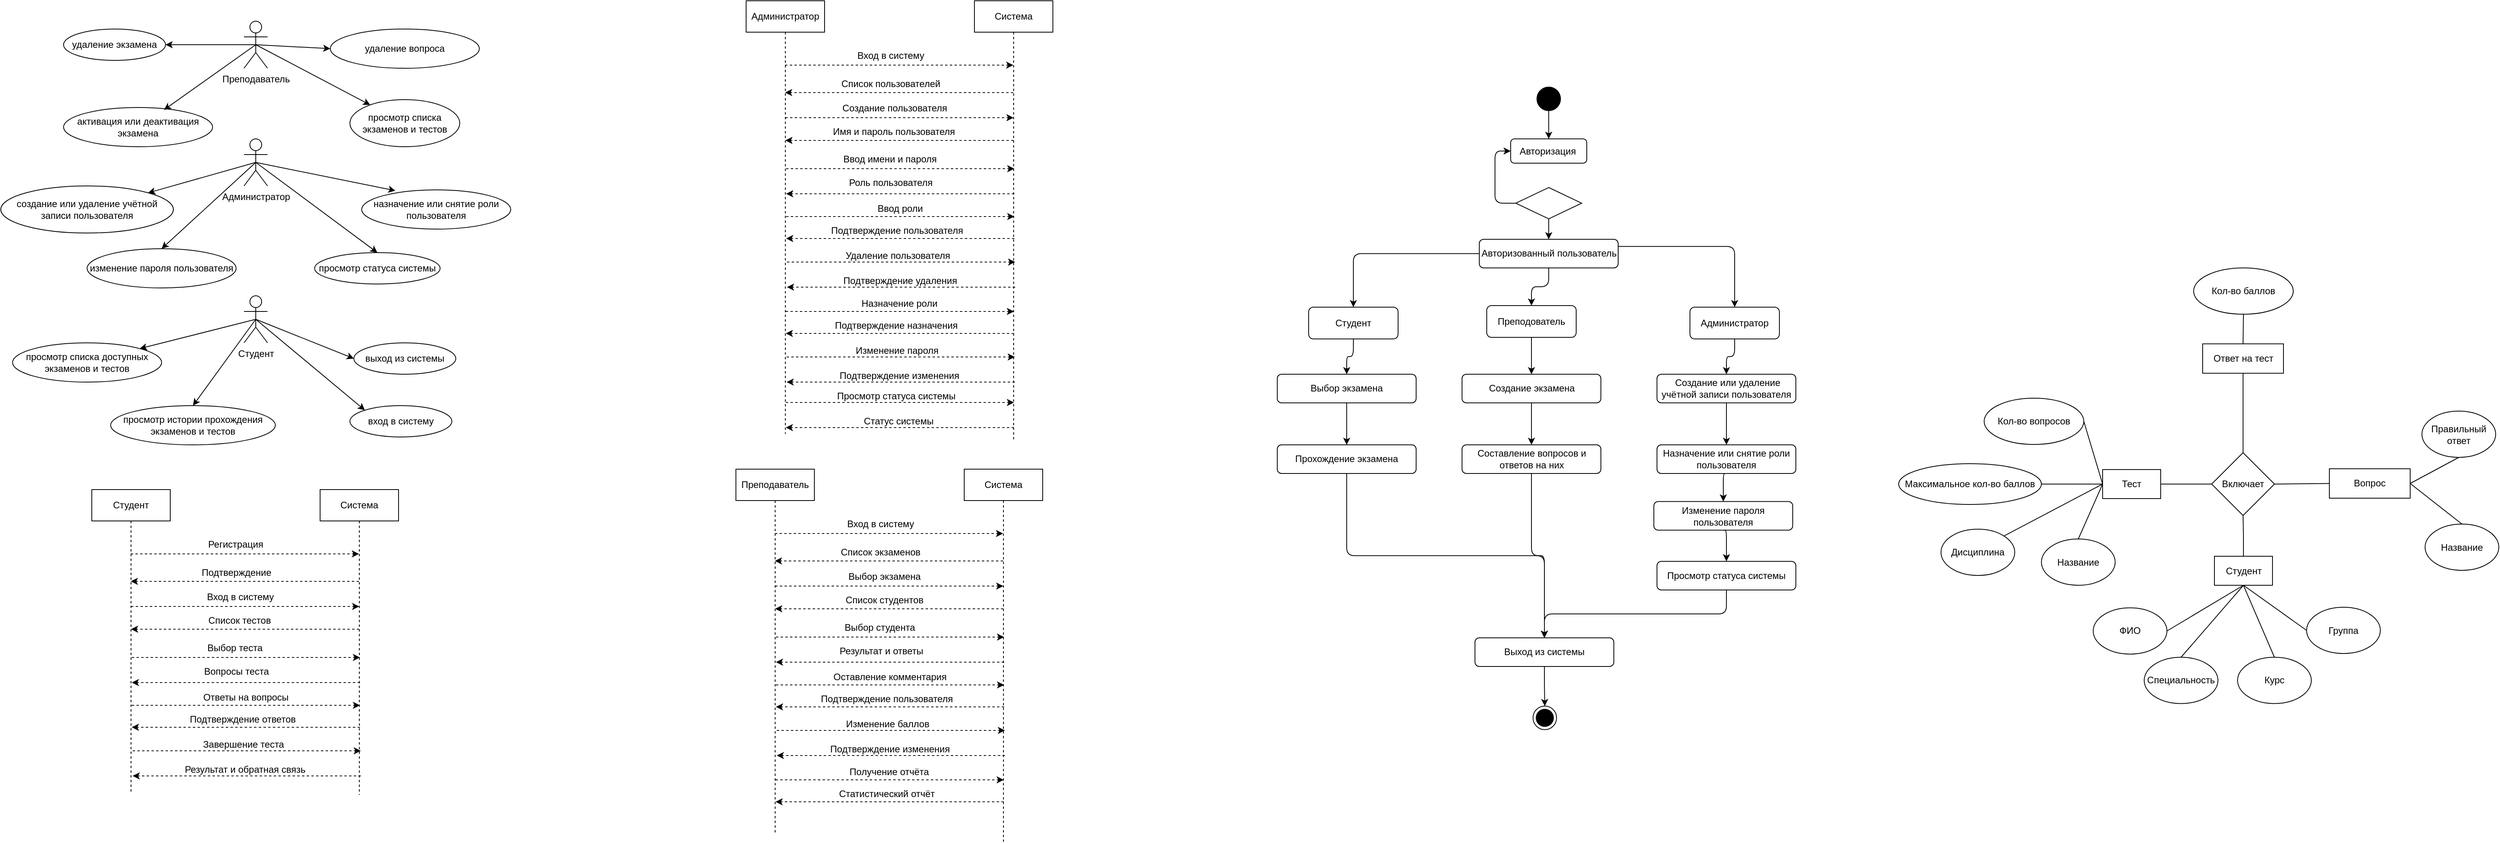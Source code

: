 <mxfile version="20.8.10" type="device"><diagram name="Страница 1" id="cn3Xc9fxiTFVitPF5vRx"><mxGraphModel dx="1366" dy="842" grid="0" gridSize="10" guides="1" tooltips="1" connect="1" arrows="1" fold="1" page="1" pageScale="1" pageWidth="827" pageHeight="1169" math="0" shadow="0"><root><mxCell id="0"/><mxCell id="1" parent="0"/><mxCell id="aMm7yntLEOg07HQMK6vp-1" value="Преподаватель" style="shape=umlActor;verticalLabelPosition=bottom;verticalAlign=top;html=1;outlineConnect=0;" vertex="1" parent="1"><mxGeometry x="390" y="60" width="30" height="60" as="geometry"/></mxCell><mxCell id="aMm7yntLEOg07HQMK6vp-2" value="Студент" style="shape=umlActor;verticalLabelPosition=bottom;verticalAlign=top;html=1;outlineConnect=0;" vertex="1" parent="1"><mxGeometry x="390" y="410" width="30" height="60" as="geometry"/></mxCell><mxCell id="aMm7yntLEOg07HQMK6vp-3" value="Администратор" style="shape=umlActor;verticalLabelPosition=bottom;verticalAlign=top;html=1;outlineConnect=0;" vertex="1" parent="1"><mxGeometry x="390" y="210" width="30" height="60" as="geometry"/></mxCell><mxCell id="aMm7yntLEOg07HQMK6vp-5" value="удаление экзамена" style="ellipse;whiteSpace=wrap;html=1;" vertex="1" parent="1"><mxGeometry x="160" y="70" width="130" height="40" as="geometry"/></mxCell><mxCell id="aMm7yntLEOg07HQMK6vp-6" value="активация или деактивация экзамена" style="ellipse;whiteSpace=wrap;html=1;" vertex="1" parent="1"><mxGeometry x="160" y="170" width="190" height="50" as="geometry"/></mxCell><mxCell id="aMm7yntLEOg07HQMK6vp-7" value="удаление вопроса" style="ellipse;whiteSpace=wrap;html=1;" vertex="1" parent="1"><mxGeometry x="500" y="70" width="190" height="50" as="geometry"/></mxCell><mxCell id="aMm7yntLEOg07HQMK6vp-8" value="просмотр списка экзаменов и тестов" style="ellipse;whiteSpace=wrap;html=1;" vertex="1" parent="1"><mxGeometry x="525" y="160" width="140" height="60" as="geometry"/></mxCell><mxCell id="aMm7yntLEOg07HQMK6vp-9" value="просмотр списка доступных экзаменов и тестов" style="ellipse;whiteSpace=wrap;html=1;" vertex="1" parent="1"><mxGeometry x="95" y="470" width="190" height="50" as="geometry"/></mxCell><mxCell id="aMm7yntLEOg07HQMK6vp-10" value="просмотр истории прохождения экзаменов и тестов" style="ellipse;whiteSpace=wrap;html=1;" vertex="1" parent="1"><mxGeometry x="220" y="550" width="210" height="50" as="geometry"/></mxCell><mxCell id="aMm7yntLEOg07HQMK6vp-11" value="выход из системы" style="ellipse;whiteSpace=wrap;html=1;" vertex="1" parent="1"><mxGeometry x="530" y="470" width="130" height="40" as="geometry"/></mxCell><mxCell id="aMm7yntLEOg07HQMK6vp-12" value="вход в систему" style="ellipse;whiteSpace=wrap;html=1;" vertex="1" parent="1"><mxGeometry x="525" y="550" width="130" height="40" as="geometry"/></mxCell><mxCell id="aMm7yntLEOg07HQMK6vp-14" value="изменение пароля пользователя" style="ellipse;whiteSpace=wrap;html=1;" vertex="1" parent="1"><mxGeometry x="190" y="350" width="190" height="50" as="geometry"/></mxCell><mxCell id="aMm7yntLEOg07HQMK6vp-15" value="назначение или снятие роли пользователя" style="ellipse;whiteSpace=wrap;html=1;" vertex="1" parent="1"><mxGeometry x="540" y="275" width="190" height="50" as="geometry"/></mxCell><mxCell id="aMm7yntLEOg07HQMK6vp-16" value="создание или удаление учётной записи пользователя" style="ellipse;whiteSpace=wrap;html=1;" vertex="1" parent="1"><mxGeometry x="80" y="270" width="220" height="60" as="geometry"/></mxCell><mxCell id="aMm7yntLEOg07HQMK6vp-17" value="просмотр статуса системы" style="ellipse;whiteSpace=wrap;html=1;" vertex="1" parent="1"><mxGeometry x="480" y="355" width="160" height="40" as="geometry"/></mxCell><mxCell id="aMm7yntLEOg07HQMK6vp-19" value="" style="endArrow=classic;html=1;rounded=0;entryX=0;entryY=0;entryDx=0;entryDy=0;exitX=0.5;exitY=0.5;exitDx=0;exitDy=0;exitPerimeter=0;" edge="1" parent="1" source="aMm7yntLEOg07HQMK6vp-2" target="aMm7yntLEOg07HQMK6vp-12"><mxGeometry width="50" height="50" relative="1" as="geometry"><mxPoint x="160" y="540" as="sourcePoint"/><mxPoint x="210" y="490" as="targetPoint"/></mxGeometry></mxCell><mxCell id="aMm7yntLEOg07HQMK6vp-20" value="" style="endArrow=classic;html=1;rounded=0;entryX=0;entryY=0.5;entryDx=0;entryDy=0;exitX=0.5;exitY=0.5;exitDx=0;exitDy=0;exitPerimeter=0;" edge="1" parent="1" source="aMm7yntLEOg07HQMK6vp-2" target="aMm7yntLEOg07HQMK6vp-11"><mxGeometry width="50" height="50" relative="1" as="geometry"><mxPoint x="170" y="550" as="sourcePoint"/><mxPoint x="240" y="530" as="targetPoint"/></mxGeometry></mxCell><mxCell id="aMm7yntLEOg07HQMK6vp-21" value="" style="endArrow=classic;html=1;rounded=0;entryX=1;entryY=0;entryDx=0;entryDy=0;exitX=0.5;exitY=0.5;exitDx=0;exitDy=0;exitPerimeter=0;" edge="1" parent="1" source="aMm7yntLEOg07HQMK6vp-2" target="aMm7yntLEOg07HQMK6vp-9"><mxGeometry width="50" height="50" relative="1" as="geometry"><mxPoint x="180" y="560" as="sourcePoint"/><mxPoint x="250" y="540" as="targetPoint"/></mxGeometry></mxCell><mxCell id="aMm7yntLEOg07HQMK6vp-22" value="" style="endArrow=classic;html=1;rounded=0;entryX=0.5;entryY=0;entryDx=0;entryDy=0;exitX=0.5;exitY=0.5;exitDx=0;exitDy=0;exitPerimeter=0;" edge="1" parent="1" source="aMm7yntLEOg07HQMK6vp-2" target="aMm7yntLEOg07HQMK6vp-10"><mxGeometry width="50" height="50" relative="1" as="geometry"><mxPoint x="190" y="570" as="sourcePoint"/><mxPoint x="260" y="550" as="targetPoint"/></mxGeometry></mxCell><mxCell id="aMm7yntLEOg07HQMK6vp-23" value="" style="endArrow=classic;html=1;rounded=0;entryX=0;entryY=0.5;entryDx=0;entryDy=0;exitX=0.5;exitY=0.5;exitDx=0;exitDy=0;exitPerimeter=0;" edge="1" parent="1" source="aMm7yntLEOg07HQMK6vp-1" target="aMm7yntLEOg07HQMK6vp-7"><mxGeometry width="50" height="50" relative="1" as="geometry"><mxPoint x="420" y="180" as="sourcePoint"/><mxPoint x="490" y="160" as="targetPoint"/></mxGeometry></mxCell><mxCell id="aMm7yntLEOg07HQMK6vp-24" value="" style="endArrow=classic;html=1;rounded=0;exitX=0.5;exitY=0.5;exitDx=0;exitDy=0;exitPerimeter=0;" edge="1" parent="1" source="aMm7yntLEOg07HQMK6vp-1" target="aMm7yntLEOg07HQMK6vp-8"><mxGeometry width="50" height="50" relative="1" as="geometry"><mxPoint x="415" y="100" as="sourcePoint"/><mxPoint x="510" y="125" as="targetPoint"/></mxGeometry></mxCell><mxCell id="aMm7yntLEOg07HQMK6vp-25" value="" style="endArrow=classic;html=1;rounded=0;entryX=0.674;entryY=0.06;entryDx=0;entryDy=0;exitX=0.5;exitY=0.5;exitDx=0;exitDy=0;exitPerimeter=0;entryPerimeter=0;" edge="1" parent="1" source="aMm7yntLEOg07HQMK6vp-1" target="aMm7yntLEOg07HQMK6vp-6"><mxGeometry width="50" height="50" relative="1" as="geometry"><mxPoint x="425" y="110" as="sourcePoint"/><mxPoint x="520" y="135" as="targetPoint"/></mxGeometry></mxCell><mxCell id="aMm7yntLEOg07HQMK6vp-26" value="" style="endArrow=classic;html=1;rounded=0;entryX=1;entryY=0.5;entryDx=0;entryDy=0;exitX=0.5;exitY=0.5;exitDx=0;exitDy=0;exitPerimeter=0;" edge="1" parent="1" source="aMm7yntLEOg07HQMK6vp-1" target="aMm7yntLEOg07HQMK6vp-5"><mxGeometry width="50" height="50" relative="1" as="geometry"><mxPoint x="435" y="120" as="sourcePoint"/><mxPoint x="530" y="145" as="targetPoint"/></mxGeometry></mxCell><mxCell id="aMm7yntLEOg07HQMK6vp-27" value="" style="endArrow=classic;html=1;rounded=0;entryX=0.226;entryY=0.02;entryDx=0;entryDy=0;exitX=0.5;exitY=0.5;exitDx=0;exitDy=0;exitPerimeter=0;entryPerimeter=0;" edge="1" parent="1" source="aMm7yntLEOg07HQMK6vp-3" target="aMm7yntLEOg07HQMK6vp-15"><mxGeometry width="50" height="50" relative="1" as="geometry"><mxPoint x="450" y="245" as="sourcePoint"/><mxPoint x="545" y="270" as="targetPoint"/></mxGeometry></mxCell><mxCell id="aMm7yntLEOg07HQMK6vp-28" value="" style="endArrow=classic;html=1;rounded=0;entryX=0.5;entryY=0;entryDx=0;entryDy=0;exitX=0.5;exitY=0.5;exitDx=0;exitDy=0;exitPerimeter=0;" edge="1" parent="1" source="aMm7yntLEOg07HQMK6vp-3" target="aMm7yntLEOg07HQMK6vp-17"><mxGeometry width="50" height="50" relative="1" as="geometry"><mxPoint x="460" y="255" as="sourcePoint"/><mxPoint x="555" y="280" as="targetPoint"/></mxGeometry></mxCell><mxCell id="aMm7yntLEOg07HQMK6vp-29" value="" style="endArrow=classic;html=1;rounded=0;entryX=0.5;entryY=0;entryDx=0;entryDy=0;exitX=0.5;exitY=0.5;exitDx=0;exitDy=0;exitPerimeter=0;" edge="1" parent="1" source="aMm7yntLEOg07HQMK6vp-3" target="aMm7yntLEOg07HQMK6vp-14"><mxGeometry width="50" height="50" relative="1" as="geometry"><mxPoint x="470" y="265" as="sourcePoint"/><mxPoint x="565" y="290" as="targetPoint"/></mxGeometry></mxCell><mxCell id="aMm7yntLEOg07HQMK6vp-30" value="" style="endArrow=classic;html=1;rounded=0;entryX=1;entryY=0;entryDx=0;entryDy=0;exitX=0.5;exitY=0.5;exitDx=0;exitDy=0;exitPerimeter=0;" edge="1" parent="1" source="aMm7yntLEOg07HQMK6vp-3" target="aMm7yntLEOg07HQMK6vp-16"><mxGeometry width="50" height="50" relative="1" as="geometry"><mxPoint x="230" y="260" as="sourcePoint"/><mxPoint x="325" y="285" as="targetPoint"/></mxGeometry></mxCell><mxCell id="aMm7yntLEOg07HQMK6vp-31" value="Студент" style="shape=umlLifeline;perimeter=lifelinePerimeter;whiteSpace=wrap;html=1;container=1;collapsible=0;recursiveResize=0;outlineConnect=0;" vertex="1" parent="1"><mxGeometry x="196" y="657" width="100" height="386" as="geometry"/></mxCell><mxCell id="aMm7yntLEOg07HQMK6vp-32" value="Система" style="shape=umlLifeline;perimeter=lifelinePerimeter;whiteSpace=wrap;html=1;container=1;collapsible=0;recursiveResize=0;outlineConnect=0;" vertex="1" parent="1"><mxGeometry x="487" y="657" width="100" height="389" as="geometry"/></mxCell><mxCell id="aMm7yntLEOg07HQMK6vp-33" value="" style="endArrow=classic;html=1;rounded=0;dashed=1;" edge="1" parent="1"><mxGeometry width="50" height="50" relative="1" as="geometry"><mxPoint x="245.667" y="739" as="sourcePoint"/><mxPoint x="536.5" y="739" as="targetPoint"/></mxGeometry></mxCell><mxCell id="aMm7yntLEOg07HQMK6vp-34" value="" style="endArrow=classic;html=1;rounded=0;dashed=1;" edge="1" parent="1"><mxGeometry width="50" height="50" relative="1" as="geometry"><mxPoint x="536.5" y="774" as="sourcePoint"/><mxPoint x="245.667" y="774" as="targetPoint"/></mxGeometry></mxCell><mxCell id="aMm7yntLEOg07HQMK6vp-35" value="" style="endArrow=classic;html=1;rounded=0;dashed=1;" edge="1" parent="1"><mxGeometry width="50" height="50" relative="1" as="geometry"><mxPoint x="245.997" y="806.0" as="sourcePoint"/><mxPoint x="536.83" y="806.0" as="targetPoint"/></mxGeometry></mxCell><mxCell id="aMm7yntLEOg07HQMK6vp-36" value="" style="endArrow=classic;html=1;rounded=0;dashed=1;" edge="1" parent="1"><mxGeometry width="50" height="50" relative="1" as="geometry"><mxPoint x="536.83" y="835" as="sourcePoint"/><mxPoint x="245.997" y="835" as="targetPoint"/></mxGeometry></mxCell><mxCell id="aMm7yntLEOg07HQMK6vp-37" value="" style="endArrow=classic;html=1;rounded=0;dashed=1;" edge="1" parent="1"><mxGeometry width="50" height="50" relative="1" as="geometry"><mxPoint x="246.997" y="871.0" as="sourcePoint"/><mxPoint x="537.83" y="871.0" as="targetPoint"/></mxGeometry></mxCell><mxCell id="aMm7yntLEOg07HQMK6vp-38" value="" style="endArrow=classic;html=1;rounded=0;dashed=1;" edge="1" parent="1"><mxGeometry width="50" height="50" relative="1" as="geometry"><mxPoint x="537.83" y="903" as="sourcePoint"/><mxPoint x="246.997" y="903" as="targetPoint"/></mxGeometry></mxCell><mxCell id="aMm7yntLEOg07HQMK6vp-39" value="" style="endArrow=classic;html=1;rounded=0;dashed=1;" edge="1" parent="1"><mxGeometry width="50" height="50" relative="1" as="geometry"><mxPoint x="246.997" y="932.0" as="sourcePoint"/><mxPoint x="537.83" y="932.0" as="targetPoint"/></mxGeometry></mxCell><mxCell id="aMm7yntLEOg07HQMK6vp-40" value="" style="endArrow=classic;html=1;rounded=0;dashed=1;" edge="1" parent="1"><mxGeometry width="50" height="50" relative="1" as="geometry"><mxPoint x="537.83" y="960" as="sourcePoint"/><mxPoint x="246.997" y="960" as="targetPoint"/></mxGeometry></mxCell><mxCell id="aMm7yntLEOg07HQMK6vp-41" value="Регистрация" style="text;html=1;align=center;verticalAlign=middle;resizable=0;points=[];autosize=1;strokeColor=none;fillColor=none;" vertex="1" parent="1"><mxGeometry x="335" y="714" width="88" height="26" as="geometry"/></mxCell><mxCell id="aMm7yntLEOg07HQMK6vp-42" value="Подтверждение" style="text;html=1;align=center;verticalAlign=middle;resizable=0;points=[];autosize=1;strokeColor=none;fillColor=none;" vertex="1" parent="1"><mxGeometry x="326" y="750" width="107" height="26" as="geometry"/></mxCell><mxCell id="aMm7yntLEOg07HQMK6vp-43" value="Вход в систему" style="text;html=1;align=center;verticalAlign=middle;resizable=0;points=[];autosize=1;strokeColor=none;fillColor=none;" vertex="1" parent="1"><mxGeometry x="333" y="781" width="103" height="26" as="geometry"/></mxCell><mxCell id="aMm7yntLEOg07HQMK6vp-44" value="Список тестов" style="text;html=1;align=center;verticalAlign=middle;resizable=0;points=[];autosize=1;strokeColor=none;fillColor=none;" vertex="1" parent="1"><mxGeometry x="335" y="811" width="98" height="26" as="geometry"/></mxCell><mxCell id="aMm7yntLEOg07HQMK6vp-45" value="Выбор теста" style="text;html=1;align=center;verticalAlign=middle;resizable=0;points=[];autosize=1;strokeColor=none;fillColor=none;" vertex="1" parent="1"><mxGeometry x="334" y="846" width="88" height="26" as="geometry"/></mxCell><mxCell id="aMm7yntLEOg07HQMK6vp-46" value="Вопросы теста" style="text;html=1;align=center;verticalAlign=middle;resizable=0;points=[];autosize=1;strokeColor=none;fillColor=none;" vertex="1" parent="1"><mxGeometry x="329" y="876" width="101" height="26" as="geometry"/></mxCell><mxCell id="aMm7yntLEOg07HQMK6vp-47" value="Ответы на вопросы" style="text;html=1;align=center;verticalAlign=middle;resizable=0;points=[];autosize=1;strokeColor=none;fillColor=none;" vertex="1" parent="1"><mxGeometry x="328" y="909" width="127" height="26" as="geometry"/></mxCell><mxCell id="aMm7yntLEOg07HQMK6vp-48" value="Подтверждение ответов" style="text;html=1;align=center;verticalAlign=middle;resizable=0;points=[];autosize=1;strokeColor=none;fillColor=none;" vertex="1" parent="1"><mxGeometry x="311" y="937" width="153" height="26" as="geometry"/></mxCell><mxCell id="aMm7yntLEOg07HQMK6vp-49" value="" style="endArrow=classic;html=1;rounded=0;dashed=1;" edge="1" parent="1"><mxGeometry width="50" height="50" relative="1" as="geometry"><mxPoint x="248.087" y="990" as="sourcePoint"/><mxPoint x="538.92" y="990" as="targetPoint"/></mxGeometry></mxCell><mxCell id="aMm7yntLEOg07HQMK6vp-50" value="" style="endArrow=classic;html=1;rounded=0;dashed=1;" edge="1" parent="1"><mxGeometry width="50" height="50" relative="1" as="geometry"><mxPoint x="538.92" y="1022" as="sourcePoint"/><mxPoint x="248.087" y="1022" as="targetPoint"/></mxGeometry></mxCell><mxCell id="aMm7yntLEOg07HQMK6vp-51" value="Завершение теста" style="text;html=1;align=center;verticalAlign=middle;resizable=0;points=[];autosize=1;strokeColor=none;fillColor=none;" vertex="1" parent="1"><mxGeometry x="328" y="969" width="121" height="26" as="geometry"/></mxCell><mxCell id="aMm7yntLEOg07HQMK6vp-52" value="Результат и обратная связь" style="text;html=1;align=center;verticalAlign=middle;resizable=0;points=[];autosize=1;strokeColor=none;fillColor=none;" vertex="1" parent="1"><mxGeometry x="305" y="1001" width="172" height="26" as="geometry"/></mxCell><mxCell id="aMm7yntLEOg07HQMK6vp-53" value="Администратор" style="shape=umlLifeline;perimeter=lifelinePerimeter;whiteSpace=wrap;html=1;container=1;collapsible=0;recursiveResize=0;outlineConnect=0;" vertex="1" parent="1"><mxGeometry x="1030" y="34" width="100" height="552" as="geometry"/></mxCell><mxCell id="aMm7yntLEOg07HQMK6vp-54" value="Система" style="shape=umlLifeline;perimeter=lifelinePerimeter;whiteSpace=wrap;html=1;container=1;collapsible=0;recursiveResize=0;outlineConnect=0;" vertex="1" parent="1"><mxGeometry x="1321" y="34" width="100" height="561" as="geometry"/></mxCell><mxCell id="aMm7yntLEOg07HQMK6vp-55" value="" style="endArrow=classic;html=1;rounded=0;dashed=1;" edge="1" parent="1"><mxGeometry width="50" height="50" relative="1" as="geometry"><mxPoint x="1079.667" y="116" as="sourcePoint"/><mxPoint x="1370.5" y="116" as="targetPoint"/></mxGeometry></mxCell><mxCell id="aMm7yntLEOg07HQMK6vp-56" value="" style="endArrow=classic;html=1;rounded=0;dashed=1;" edge="1" parent="1"><mxGeometry width="50" height="50" relative="1" as="geometry"><mxPoint x="1370.5" y="151" as="sourcePoint"/><mxPoint x="1079.667" y="151" as="targetPoint"/></mxGeometry></mxCell><mxCell id="aMm7yntLEOg07HQMK6vp-57" value="" style="endArrow=classic;html=1;rounded=0;dashed=1;" edge="1" parent="1"><mxGeometry width="50" height="50" relative="1" as="geometry"><mxPoint x="1079.997" y="183.0" as="sourcePoint"/><mxPoint x="1370.83" y="183.0" as="targetPoint"/></mxGeometry></mxCell><mxCell id="aMm7yntLEOg07HQMK6vp-58" value="" style="endArrow=classic;html=1;rounded=0;dashed=1;" edge="1" parent="1"><mxGeometry width="50" height="50" relative="1" as="geometry"><mxPoint x="1370.83" y="212.0" as="sourcePoint"/><mxPoint x="1079.997" y="212.0" as="targetPoint"/></mxGeometry></mxCell><mxCell id="aMm7yntLEOg07HQMK6vp-59" value="" style="endArrow=classic;html=1;rounded=0;dashed=1;" edge="1" parent="1"><mxGeometry width="50" height="50" relative="1" as="geometry"><mxPoint x="1080.997" y="248.0" as="sourcePoint"/><mxPoint x="1371.83" y="248.0" as="targetPoint"/></mxGeometry></mxCell><mxCell id="aMm7yntLEOg07HQMK6vp-60" value="" style="endArrow=classic;html=1;rounded=0;dashed=1;" edge="1" parent="1"><mxGeometry width="50" height="50" relative="1" as="geometry"><mxPoint x="1371.83" y="280" as="sourcePoint"/><mxPoint x="1080.997" y="280" as="targetPoint"/></mxGeometry></mxCell><mxCell id="aMm7yntLEOg07HQMK6vp-61" value="" style="endArrow=classic;html=1;rounded=0;dashed=1;" edge="1" parent="1"><mxGeometry width="50" height="50" relative="1" as="geometry"><mxPoint x="1080.997" y="309.0" as="sourcePoint"/><mxPoint x="1371.83" y="309.0" as="targetPoint"/></mxGeometry></mxCell><mxCell id="aMm7yntLEOg07HQMK6vp-62" value="" style="endArrow=classic;html=1;rounded=0;dashed=1;" edge="1" parent="1"><mxGeometry width="50" height="50" relative="1" as="geometry"><mxPoint x="1371.83" y="337" as="sourcePoint"/><mxPoint x="1080.997" y="337" as="targetPoint"/></mxGeometry></mxCell><mxCell id="aMm7yntLEOg07HQMK6vp-63" value="Вход в систему" style="text;html=1;align=center;verticalAlign=middle;resizable=0;points=[];autosize=1;strokeColor=none;fillColor=none;" vertex="1" parent="1"><mxGeometry x="1162" y="91" width="103" height="26" as="geometry"/></mxCell><mxCell id="aMm7yntLEOg07HQMK6vp-64" value="Список пользователей" style="text;html=1;align=center;verticalAlign=middle;resizable=0;points=[];autosize=1;strokeColor=none;fillColor=none;" vertex="1" parent="1"><mxGeometry x="1142" y="127" width="144" height="26" as="geometry"/></mxCell><mxCell id="aMm7yntLEOg07HQMK6vp-65" value="Создание пользователя" style="text;html=1;align=center;verticalAlign=middle;resizable=0;points=[];autosize=1;strokeColor=none;fillColor=none;" vertex="1" parent="1"><mxGeometry x="1143" y="158" width="151" height="26" as="geometry"/></mxCell><mxCell id="aMm7yntLEOg07HQMK6vp-66" value="Имя и пароль пользователя" style="text;html=1;align=center;verticalAlign=middle;resizable=0;points=[];autosize=1;strokeColor=none;fillColor=none;" vertex="1" parent="1"><mxGeometry x="1131" y="188" width="174" height="26" as="geometry"/></mxCell><mxCell id="aMm7yntLEOg07HQMK6vp-67" value="Ввод имени и пароля" style="text;html=1;align=center;verticalAlign=middle;resizable=0;points=[];autosize=1;strokeColor=none;fillColor=none;" vertex="1" parent="1"><mxGeometry x="1144" y="223" width="137" height="26" as="geometry"/></mxCell><mxCell id="aMm7yntLEOg07HQMK6vp-68" value="Роль пользователя" style="text;html=1;align=center;verticalAlign=middle;resizable=0;points=[];autosize=1;strokeColor=none;fillColor=none;" vertex="1" parent="1"><mxGeometry x="1152" y="253" width="124" height="26" as="geometry"/></mxCell><mxCell id="aMm7yntLEOg07HQMK6vp-69" value="Ввод роли" style="text;html=1;align=center;verticalAlign=middle;resizable=0;points=[];autosize=1;strokeColor=none;fillColor=none;" vertex="1" parent="1"><mxGeometry x="1188" y="286" width="76" height="26" as="geometry"/></mxCell><mxCell id="aMm7yntLEOg07HQMK6vp-70" value="Подтверждение пользователя" style="text;html=1;align=center;verticalAlign=middle;resizable=0;points=[];autosize=1;strokeColor=none;fillColor=none;" vertex="1" parent="1"><mxGeometry x="1129" y="314" width="186" height="26" as="geometry"/></mxCell><mxCell id="aMm7yntLEOg07HQMK6vp-71" value="" style="endArrow=classic;html=1;rounded=0;dashed=1;" edge="1" parent="1"><mxGeometry width="50" height="50" relative="1" as="geometry"><mxPoint x="1082.087" y="367" as="sourcePoint"/><mxPoint x="1372.92" y="367" as="targetPoint"/></mxGeometry></mxCell><mxCell id="aMm7yntLEOg07HQMK6vp-72" value="" style="endArrow=classic;html=1;rounded=0;dashed=1;" edge="1" parent="1"><mxGeometry width="50" height="50" relative="1" as="geometry"><mxPoint x="1372.92" y="399" as="sourcePoint"/><mxPoint x="1082.087" y="399" as="targetPoint"/></mxGeometry></mxCell><mxCell id="aMm7yntLEOg07HQMK6vp-73" value="Удаление пользователя" style="text;html=1;align=center;verticalAlign=middle;resizable=0;points=[];autosize=1;strokeColor=none;fillColor=none;" vertex="1" parent="1"><mxGeometry x="1147" y="346" width="151" height="26" as="geometry"/></mxCell><mxCell id="aMm7yntLEOg07HQMK6vp-74" value="Подтверждение удаления" style="text;html=1;align=center;verticalAlign=middle;resizable=0;points=[];autosize=1;strokeColor=none;fillColor=none;" vertex="1" parent="1"><mxGeometry x="1144" y="378" width="163" height="26" as="geometry"/></mxCell><mxCell id="aMm7yntLEOg07HQMK6vp-75" value="" style="endArrow=classic;html=1;rounded=0;dashed=1;" edge="1" parent="1"><mxGeometry width="50" height="50" relative="1" as="geometry"><mxPoint x="1080.537" y="430.0" as="sourcePoint"/><mxPoint x="1371.37" y="430.0" as="targetPoint"/></mxGeometry></mxCell><mxCell id="aMm7yntLEOg07HQMK6vp-76" value="" style="endArrow=classic;html=1;rounded=0;dashed=1;" edge="1" parent="1"><mxGeometry width="50" height="50" relative="1" as="geometry"><mxPoint x="1371.37" y="458" as="sourcePoint"/><mxPoint x="1080.537" y="458" as="targetPoint"/></mxGeometry></mxCell><mxCell id="aMm7yntLEOg07HQMK6vp-77" value="Назначение роли" style="text;html=1;align=center;verticalAlign=middle;resizable=0;points=[];autosize=1;strokeColor=none;fillColor=none;" vertex="1" parent="1"><mxGeometry x="1167.54" y="407" width="115" height="26" as="geometry"/></mxCell><mxCell id="aMm7yntLEOg07HQMK6vp-78" value="Подтверждение назначения" style="text;html=1;align=center;verticalAlign=middle;resizable=0;points=[];autosize=1;strokeColor=none;fillColor=none;" vertex="1" parent="1"><mxGeometry x="1133.54" y="435" width="175" height="26" as="geometry"/></mxCell><mxCell id="aMm7yntLEOg07HQMK6vp-79" value="" style="endArrow=classic;html=1;rounded=0;dashed=1;" edge="1" parent="1"><mxGeometry width="50" height="50" relative="1" as="geometry"><mxPoint x="1081.627" y="488" as="sourcePoint"/><mxPoint x="1372.46" y="488" as="targetPoint"/></mxGeometry></mxCell><mxCell id="aMm7yntLEOg07HQMK6vp-80" value="" style="endArrow=classic;html=1;rounded=0;dashed=1;" edge="1" parent="1"><mxGeometry width="50" height="50" relative="1" as="geometry"><mxPoint x="1372.46" y="520" as="sourcePoint"/><mxPoint x="1081.627" y="520" as="targetPoint"/></mxGeometry></mxCell><mxCell id="aMm7yntLEOg07HQMK6vp-81" value="Изменение пароля" style="text;html=1;align=center;verticalAlign=middle;resizable=0;points=[];autosize=1;strokeColor=none;fillColor=none;" vertex="1" parent="1"><mxGeometry x="1160.54" y="467" width="123" height="26" as="geometry"/></mxCell><mxCell id="aMm7yntLEOg07HQMK6vp-82" value="Подтверждение изменения" style="text;html=1;align=center;verticalAlign=middle;resizable=0;points=[];autosize=1;strokeColor=none;fillColor=none;" vertex="1" parent="1"><mxGeometry x="1139.54" y="499" width="170" height="26" as="geometry"/></mxCell><mxCell id="aMm7yntLEOg07HQMK6vp-83" value="" style="endArrow=classic;html=1;rounded=0;dashed=1;" edge="1" parent="1"><mxGeometry width="50" height="50" relative="1" as="geometry"><mxPoint x="1080.587" y="546" as="sourcePoint"/><mxPoint x="1371.42" y="546" as="targetPoint"/></mxGeometry></mxCell><mxCell id="aMm7yntLEOg07HQMK6vp-84" value="" style="endArrow=classic;html=1;rounded=0;dashed=1;" edge="1" parent="1"><mxGeometry width="50" height="50" relative="1" as="geometry"><mxPoint x="1371.42" y="578.0" as="sourcePoint"/><mxPoint x="1080.587" y="578.0" as="targetPoint"/></mxGeometry></mxCell><mxCell id="aMm7yntLEOg07HQMK6vp-85" value="Просмотр статуса системы" style="text;html=1;align=center;verticalAlign=middle;resizable=0;points=[];autosize=1;strokeColor=none;fillColor=none;" vertex="1" parent="1"><mxGeometry x="1136.5" y="525" width="169" height="26" as="geometry"/></mxCell><mxCell id="aMm7yntLEOg07HQMK6vp-86" value="Статус системы" style="text;html=1;align=center;verticalAlign=middle;resizable=0;points=[];autosize=1;strokeColor=none;fillColor=none;" vertex="1" parent="1"><mxGeometry x="1170.5" y="557" width="107" height="26" as="geometry"/></mxCell><mxCell id="aMm7yntLEOg07HQMK6vp-87" value="Преподаватель" style="shape=umlLifeline;perimeter=lifelinePerimeter;whiteSpace=wrap;html=1;container=1;collapsible=0;recursiveResize=0;outlineConnect=0;" vertex="1" parent="1"><mxGeometry x="1017" y="631" width="100" height="464" as="geometry"/></mxCell><mxCell id="aMm7yntLEOg07HQMK6vp-88" value="Система" style="shape=umlLifeline;perimeter=lifelinePerimeter;whiteSpace=wrap;html=1;container=1;collapsible=0;recursiveResize=0;outlineConnect=0;" vertex="1" parent="1"><mxGeometry x="1308" y="631" width="100" height="475" as="geometry"/></mxCell><mxCell id="aMm7yntLEOg07HQMK6vp-89" value="" style="endArrow=classic;html=1;rounded=0;dashed=1;" edge="1" parent="1"><mxGeometry width="50" height="50" relative="1" as="geometry"><mxPoint x="1066.667" y="713" as="sourcePoint"/><mxPoint x="1357.5" y="713" as="targetPoint"/></mxGeometry></mxCell><mxCell id="aMm7yntLEOg07HQMK6vp-90" value="" style="endArrow=classic;html=1;rounded=0;dashed=1;" edge="1" parent="1"><mxGeometry width="50" height="50" relative="1" as="geometry"><mxPoint x="1357.5" y="748" as="sourcePoint"/><mxPoint x="1066.667" y="748" as="targetPoint"/></mxGeometry></mxCell><mxCell id="aMm7yntLEOg07HQMK6vp-91" value="" style="endArrow=classic;html=1;rounded=0;dashed=1;" edge="1" parent="1"><mxGeometry width="50" height="50" relative="1" as="geometry"><mxPoint x="1066.997" y="780" as="sourcePoint"/><mxPoint x="1357.83" y="780" as="targetPoint"/></mxGeometry></mxCell><mxCell id="aMm7yntLEOg07HQMK6vp-92" value="" style="endArrow=classic;html=1;rounded=0;dashed=1;" edge="1" parent="1"><mxGeometry width="50" height="50" relative="1" as="geometry"><mxPoint x="1357.83" y="809" as="sourcePoint"/><mxPoint x="1066.997" y="809" as="targetPoint"/></mxGeometry></mxCell><mxCell id="aMm7yntLEOg07HQMK6vp-93" value="" style="endArrow=classic;html=1;rounded=0;dashed=1;" edge="1" parent="1"><mxGeometry width="50" height="50" relative="1" as="geometry"><mxPoint x="1067.997" y="845" as="sourcePoint"/><mxPoint x="1358.83" y="845" as="targetPoint"/></mxGeometry></mxCell><mxCell id="aMm7yntLEOg07HQMK6vp-94" value="" style="endArrow=classic;html=1;rounded=0;dashed=1;" edge="1" parent="1"><mxGeometry width="50" height="50" relative="1" as="geometry"><mxPoint x="1358.83" y="877" as="sourcePoint"/><mxPoint x="1067.997" y="877" as="targetPoint"/></mxGeometry></mxCell><mxCell id="aMm7yntLEOg07HQMK6vp-95" value="" style="endArrow=classic;html=1;rounded=0;dashed=1;" edge="1" parent="1"><mxGeometry width="50" height="50" relative="1" as="geometry"><mxPoint x="1067.997" y="906.0" as="sourcePoint"/><mxPoint x="1358.83" y="906.0" as="targetPoint"/></mxGeometry></mxCell><mxCell id="aMm7yntLEOg07HQMK6vp-96" value="" style="endArrow=classic;html=1;rounded=0;dashed=1;" edge="1" parent="1"><mxGeometry width="50" height="50" relative="1" as="geometry"><mxPoint x="1358.83" y="934" as="sourcePoint"/><mxPoint x="1067.997" y="934" as="targetPoint"/></mxGeometry></mxCell><mxCell id="aMm7yntLEOg07HQMK6vp-97" value="Вход в систему" style="text;html=1;align=center;verticalAlign=middle;resizable=0;points=[];autosize=1;strokeColor=none;fillColor=none;" vertex="1" parent="1"><mxGeometry x="1149" y="688" width="103" height="26" as="geometry"/></mxCell><mxCell id="aMm7yntLEOg07HQMK6vp-98" value="Список экзаменов" style="text;html=1;align=center;verticalAlign=middle;resizable=0;points=[];autosize=1;strokeColor=none;fillColor=none;" vertex="1" parent="1"><mxGeometry x="1141" y="724" width="120" height="26" as="geometry"/></mxCell><mxCell id="aMm7yntLEOg07HQMK6vp-99" value="Выбор экзамена" style="text;html=1;align=center;verticalAlign=middle;resizable=0;points=[];autosize=1;strokeColor=none;fillColor=none;" vertex="1" parent="1"><mxGeometry x="1151" y="755" width="110" height="26" as="geometry"/></mxCell><mxCell id="aMm7yntLEOg07HQMK6vp-100" value="Список студентов" style="text;html=1;align=center;verticalAlign=middle;resizable=0;points=[];autosize=1;strokeColor=none;fillColor=none;" vertex="1" parent="1"><mxGeometry x="1147" y="785" width="117" height="26" as="geometry"/></mxCell><mxCell id="aMm7yntLEOg07HQMK6vp-101" value="Выбор студента" style="text;html=1;align=center;verticalAlign=middle;resizable=0;points=[];autosize=1;strokeColor=none;fillColor=none;" vertex="1" parent="1"><mxGeometry x="1146" y="820" width="108" height="26" as="geometry"/></mxCell><mxCell id="aMm7yntLEOg07HQMK6vp-102" value="Результат и ответы" style="text;html=1;align=center;verticalAlign=middle;resizable=0;points=[];autosize=1;strokeColor=none;fillColor=none;" vertex="1" parent="1"><mxGeometry x="1139" y="850" width="125" height="26" as="geometry"/></mxCell><mxCell id="aMm7yntLEOg07HQMK6vp-103" value="Оставление комментария" style="text;html=1;align=center;verticalAlign=middle;resizable=0;points=[];autosize=1;strokeColor=none;fillColor=none;" vertex="1" parent="1"><mxGeometry x="1132" y="883" width="162" height="26" as="geometry"/></mxCell><mxCell id="aMm7yntLEOg07HQMK6vp-104" value="Подтверждение пользователя" style="text;html=1;align=center;verticalAlign=middle;resizable=0;points=[];autosize=1;strokeColor=none;fillColor=none;" vertex="1" parent="1"><mxGeometry x="1116" y="911" width="186" height="26" as="geometry"/></mxCell><mxCell id="aMm7yntLEOg07HQMK6vp-105" value="" style="endArrow=classic;html=1;rounded=0;dashed=1;" edge="1" parent="1"><mxGeometry width="50" height="50" relative="1" as="geometry"><mxPoint x="1069.087" y="964" as="sourcePoint"/><mxPoint x="1359.92" y="964" as="targetPoint"/></mxGeometry></mxCell><mxCell id="aMm7yntLEOg07HQMK6vp-106" value="" style="endArrow=classic;html=1;rounded=0;dashed=1;" edge="1" parent="1"><mxGeometry width="50" height="50" relative="1" as="geometry"><mxPoint x="1359.92" y="996" as="sourcePoint"/><mxPoint x="1069.087" y="996" as="targetPoint"/></mxGeometry></mxCell><mxCell id="aMm7yntLEOg07HQMK6vp-107" value="Изменение баллов" style="text;html=1;align=center;verticalAlign=middle;resizable=0;points=[];autosize=1;strokeColor=none;fillColor=none;" vertex="1" parent="1"><mxGeometry x="1148" y="943" width="124" height="26" as="geometry"/></mxCell><mxCell id="aMm7yntLEOg07HQMK6vp-108" value="Подтверждение изменения" style="text;html=1;align=center;verticalAlign=middle;resizable=0;points=[];autosize=1;strokeColor=none;fillColor=none;" vertex="1" parent="1"><mxGeometry x="1128" y="975" width="170" height="26" as="geometry"/></mxCell><mxCell id="aMm7yntLEOg07HQMK6vp-109" value="" style="endArrow=classic;html=1;rounded=0;dashed=1;" edge="1" parent="1"><mxGeometry width="50" height="50" relative="1" as="geometry"><mxPoint x="1067.537" y="1027.0" as="sourcePoint"/><mxPoint x="1358.37" y="1027.0" as="targetPoint"/></mxGeometry></mxCell><mxCell id="aMm7yntLEOg07HQMK6vp-110" value="" style="endArrow=classic;html=1;rounded=0;dashed=1;" edge="1" parent="1"><mxGeometry width="50" height="50" relative="1" as="geometry"><mxPoint x="1358.37" y="1055" as="sourcePoint"/><mxPoint x="1067.537" y="1055" as="targetPoint"/></mxGeometry></mxCell><mxCell id="aMm7yntLEOg07HQMK6vp-111" value="Получение отчёта" style="text;html=1;align=center;verticalAlign=middle;resizable=0;points=[];autosize=1;strokeColor=none;fillColor=none;" vertex="1" parent="1"><mxGeometry x="1152.54" y="1004" width="119" height="26" as="geometry"/></mxCell><mxCell id="aMm7yntLEOg07HQMK6vp-112" value="Статистический отчёт" style="text;html=1;align=center;verticalAlign=middle;resizable=0;points=[];autosize=1;strokeColor=none;fillColor=none;" vertex="1" parent="1"><mxGeometry x="1138.54" y="1032" width="140" height="26" as="geometry"/></mxCell><mxCell id="aMm7yntLEOg07HQMK6vp-158" style="edgeStyle=orthogonalEdgeStyle;rounded=1;orthogonalLoop=1;jettySize=auto;html=1;exitX=0.5;exitY=1;exitDx=0;exitDy=0;entryX=0.5;entryY=0;entryDx=0;entryDy=0;" edge="1" parent="1" source="aMm7yntLEOg07HQMK6vp-121" target="aMm7yntLEOg07HQMK6vp-123"><mxGeometry relative="1" as="geometry"/></mxCell><mxCell id="aMm7yntLEOg07HQMK6vp-121" value="" style="ellipse;fillColor=strokeColor;" vertex="1" parent="1"><mxGeometry x="2038" y="144" width="30" height="30" as="geometry"/></mxCell><mxCell id="aMm7yntLEOg07HQMK6vp-122" value="" style="ellipse;html=1;shape=endState;fillColor=strokeColor;" vertex="1" parent="1"><mxGeometry x="2033" y="933" width="30" height="30" as="geometry"/></mxCell><mxCell id="aMm7yntLEOg07HQMK6vp-123" value="Авторизация&amp;nbsp;" style="rounded=1;whiteSpace=wrap;html=1;" vertex="1" parent="1"><mxGeometry x="2004.5" y="210" width="97" height="31" as="geometry"/></mxCell><mxCell id="aMm7yntLEOg07HQMK6vp-125" style="edgeStyle=orthogonalEdgeStyle;rounded=1;orthogonalLoop=1;jettySize=auto;html=1;exitX=0;exitY=0.5;exitDx=0;exitDy=0;entryX=0;entryY=0.5;entryDx=0;entryDy=0;" edge="1" parent="1" source="aMm7yntLEOg07HQMK6vp-124" target="aMm7yntLEOg07HQMK6vp-123"><mxGeometry relative="1" as="geometry"/></mxCell><mxCell id="aMm7yntLEOg07HQMK6vp-141" style="edgeStyle=orthogonalEdgeStyle;rounded=1;orthogonalLoop=1;jettySize=auto;html=1;exitX=0.5;exitY=1;exitDx=0;exitDy=0;entryX=0.5;entryY=0;entryDx=0;entryDy=0;" edge="1" parent="1" source="aMm7yntLEOg07HQMK6vp-124" target="aMm7yntLEOg07HQMK6vp-126"><mxGeometry relative="1" as="geometry"/></mxCell><mxCell id="aMm7yntLEOg07HQMK6vp-124" value="" style="rhombus;whiteSpace=wrap;html=1;" vertex="1" parent="1"><mxGeometry x="2011" y="272" width="84" height="40" as="geometry"/></mxCell><mxCell id="aMm7yntLEOg07HQMK6vp-142" style="edgeStyle=orthogonalEdgeStyle;rounded=1;orthogonalLoop=1;jettySize=auto;html=1;exitX=1;exitY=0.25;exitDx=0;exitDy=0;entryX=0.5;entryY=0;entryDx=0;entryDy=0;" edge="1" parent="1" source="aMm7yntLEOg07HQMK6vp-126" target="aMm7yntLEOg07HQMK6vp-129"><mxGeometry relative="1" as="geometry"/></mxCell><mxCell id="aMm7yntLEOg07HQMK6vp-143" style="edgeStyle=orthogonalEdgeStyle;rounded=1;orthogonalLoop=1;jettySize=auto;html=1;exitX=0.5;exitY=1;exitDx=0;exitDy=0;entryX=0.5;entryY=0;entryDx=0;entryDy=0;" edge="1" parent="1" source="aMm7yntLEOg07HQMK6vp-126" target="aMm7yntLEOg07HQMK6vp-128"><mxGeometry relative="1" as="geometry"/></mxCell><mxCell id="aMm7yntLEOg07HQMK6vp-144" style="edgeStyle=orthogonalEdgeStyle;rounded=1;orthogonalLoop=1;jettySize=auto;html=1;exitX=0;exitY=0.5;exitDx=0;exitDy=0;entryX=0.5;entryY=0;entryDx=0;entryDy=0;" edge="1" parent="1" source="aMm7yntLEOg07HQMK6vp-126" target="aMm7yntLEOg07HQMK6vp-130"><mxGeometry relative="1" as="geometry"/></mxCell><mxCell id="aMm7yntLEOg07HQMK6vp-126" value="Авторизованный пользователь" style="rounded=1;whiteSpace=wrap;html=1;" vertex="1" parent="1"><mxGeometry x="1964.5" y="338" width="177" height="36.5" as="geometry"/></mxCell><mxCell id="aMm7yntLEOg07HQMK6vp-148" style="edgeStyle=orthogonalEdgeStyle;rounded=1;orthogonalLoop=1;jettySize=auto;html=1;exitX=0.5;exitY=1;exitDx=0;exitDy=0;entryX=0.5;entryY=0;entryDx=0;entryDy=0;" edge="1" parent="1" source="aMm7yntLEOg07HQMK6vp-128" target="aMm7yntLEOg07HQMK6vp-135"><mxGeometry relative="1" as="geometry"/></mxCell><mxCell id="aMm7yntLEOg07HQMK6vp-128" value="Преподователь" style="rounded=1;whiteSpace=wrap;html=1;" vertex="1" parent="1"><mxGeometry x="1974" y="422.5" width="114" height="40.5" as="geometry"/></mxCell><mxCell id="aMm7yntLEOg07HQMK6vp-151" style="edgeStyle=orthogonalEdgeStyle;rounded=1;orthogonalLoop=1;jettySize=auto;html=1;exitX=0.5;exitY=1;exitDx=0;exitDy=0;entryX=0.5;entryY=0;entryDx=0;entryDy=0;" edge="1" parent="1" source="aMm7yntLEOg07HQMK6vp-129" target="aMm7yntLEOg07HQMK6vp-131"><mxGeometry relative="1" as="geometry"/></mxCell><mxCell id="aMm7yntLEOg07HQMK6vp-129" value="Администратор" style="rounded=1;whiteSpace=wrap;html=1;" vertex="1" parent="1"><mxGeometry x="2233" y="424.5" width="114" height="40.5" as="geometry"/></mxCell><mxCell id="aMm7yntLEOg07HQMK6vp-145" style="edgeStyle=orthogonalEdgeStyle;rounded=1;orthogonalLoop=1;jettySize=auto;html=1;exitX=0.5;exitY=1;exitDx=0;exitDy=0;entryX=0.5;entryY=0;entryDx=0;entryDy=0;" edge="1" parent="1" source="aMm7yntLEOg07HQMK6vp-130" target="aMm7yntLEOg07HQMK6vp-137"><mxGeometry relative="1" as="geometry"/></mxCell><mxCell id="aMm7yntLEOg07HQMK6vp-130" value="Студент" style="rounded=1;whiteSpace=wrap;html=1;" vertex="1" parent="1"><mxGeometry x="1747" y="424.5" width="114" height="40.5" as="geometry"/></mxCell><mxCell id="aMm7yntLEOg07HQMK6vp-152" style="edgeStyle=orthogonalEdgeStyle;rounded=1;orthogonalLoop=1;jettySize=auto;html=1;exitX=0.5;exitY=1;exitDx=0;exitDy=0;entryX=0.5;entryY=0;entryDx=0;entryDy=0;" edge="1" parent="1" source="aMm7yntLEOg07HQMK6vp-131" target="aMm7yntLEOg07HQMK6vp-132"><mxGeometry relative="1" as="geometry"/></mxCell><mxCell id="aMm7yntLEOg07HQMK6vp-131" value="&amp;nbsp;Создание или удаление учётной записи пользователя" style="rounded=1;whiteSpace=wrap;html=1;" vertex="1" parent="1"><mxGeometry x="2191" y="510" width="177" height="36.5" as="geometry"/></mxCell><mxCell id="aMm7yntLEOg07HQMK6vp-153" style="edgeStyle=orthogonalEdgeStyle;rounded=1;orthogonalLoop=1;jettySize=auto;html=1;exitX=0.5;exitY=1;exitDx=0;exitDy=0;entryX=0.5;entryY=0;entryDx=0;entryDy=0;" edge="1" parent="1" source="aMm7yntLEOg07HQMK6vp-132" target="aMm7yntLEOg07HQMK6vp-133"><mxGeometry relative="1" as="geometry"/></mxCell><mxCell id="aMm7yntLEOg07HQMK6vp-132" value="Назначение или снятие роли пользователя" style="rounded=1;whiteSpace=wrap;html=1;" vertex="1" parent="1"><mxGeometry x="2191" y="600" width="177" height="36.5" as="geometry"/></mxCell><mxCell id="aMm7yntLEOg07HQMK6vp-154" style="edgeStyle=orthogonalEdgeStyle;rounded=1;orthogonalLoop=1;jettySize=auto;html=1;exitX=0.5;exitY=1;exitDx=0;exitDy=0;entryX=0.5;entryY=0;entryDx=0;entryDy=0;" edge="1" parent="1" source="aMm7yntLEOg07HQMK6vp-133" target="aMm7yntLEOg07HQMK6vp-134"><mxGeometry relative="1" as="geometry"/></mxCell><mxCell id="aMm7yntLEOg07HQMK6vp-133" value="Изменение пароля пользователя" style="rounded=1;whiteSpace=wrap;html=1;" vertex="1" parent="1"><mxGeometry x="2187" y="672.25" width="177" height="36.5" as="geometry"/></mxCell><mxCell id="aMm7yntLEOg07HQMK6vp-155" style="edgeStyle=orthogonalEdgeStyle;rounded=1;orthogonalLoop=1;jettySize=auto;html=1;exitX=0.5;exitY=1;exitDx=0;exitDy=0;entryX=0.5;entryY=0;entryDx=0;entryDy=0;" edge="1" parent="1" source="aMm7yntLEOg07HQMK6vp-134" target="aMm7yntLEOg07HQMK6vp-140"><mxGeometry relative="1" as="geometry"/></mxCell><mxCell id="aMm7yntLEOg07HQMK6vp-134" value="Просмотр статуса системы" style="rounded=1;whiteSpace=wrap;html=1;" vertex="1" parent="1"><mxGeometry x="2191" y="748.5" width="177" height="36.5" as="geometry"/></mxCell><mxCell id="aMm7yntLEOg07HQMK6vp-149" style="edgeStyle=orthogonalEdgeStyle;rounded=1;orthogonalLoop=1;jettySize=auto;html=1;exitX=0.5;exitY=1;exitDx=0;exitDy=0;entryX=0.5;entryY=0;entryDx=0;entryDy=0;" edge="1" parent="1" source="aMm7yntLEOg07HQMK6vp-135" target="aMm7yntLEOg07HQMK6vp-136"><mxGeometry relative="1" as="geometry"/></mxCell><mxCell id="aMm7yntLEOg07HQMK6vp-135" value="Создание экзамена" style="rounded=1;whiteSpace=wrap;html=1;" vertex="1" parent="1"><mxGeometry x="1942.5" y="510" width="177" height="36.5" as="geometry"/></mxCell><mxCell id="aMm7yntLEOg07HQMK6vp-150" style="edgeStyle=orthogonalEdgeStyle;rounded=1;orthogonalLoop=1;jettySize=auto;html=1;exitX=0.5;exitY=1;exitDx=0;exitDy=0;entryX=0.5;entryY=0;entryDx=0;entryDy=0;" edge="1" parent="1" source="aMm7yntLEOg07HQMK6vp-136" target="aMm7yntLEOg07HQMK6vp-140"><mxGeometry relative="1" as="geometry"/></mxCell><mxCell id="aMm7yntLEOg07HQMK6vp-136" value="Составление вопросов и ответов на них" style="rounded=1;whiteSpace=wrap;html=1;" vertex="1" parent="1"><mxGeometry x="1942.5" y="600" width="177" height="36.5" as="geometry"/></mxCell><mxCell id="aMm7yntLEOg07HQMK6vp-146" style="edgeStyle=orthogonalEdgeStyle;rounded=1;orthogonalLoop=1;jettySize=auto;html=1;exitX=0.5;exitY=1;exitDx=0;exitDy=0;entryX=0.5;entryY=0;entryDx=0;entryDy=0;" edge="1" parent="1" source="aMm7yntLEOg07HQMK6vp-137" target="aMm7yntLEOg07HQMK6vp-138"><mxGeometry relative="1" as="geometry"/></mxCell><mxCell id="aMm7yntLEOg07HQMK6vp-137" value="Выбор экзамена" style="rounded=1;whiteSpace=wrap;html=1;" vertex="1" parent="1"><mxGeometry x="1707" y="510" width="177" height="36.5" as="geometry"/></mxCell><mxCell id="aMm7yntLEOg07HQMK6vp-147" style="edgeStyle=orthogonalEdgeStyle;rounded=1;orthogonalLoop=1;jettySize=auto;html=1;exitX=0.5;exitY=1;exitDx=0;exitDy=0;entryX=0.5;entryY=0;entryDx=0;entryDy=0;" edge="1" parent="1" source="aMm7yntLEOg07HQMK6vp-138" target="aMm7yntLEOg07HQMK6vp-140"><mxGeometry relative="1" as="geometry"/></mxCell><mxCell id="aMm7yntLEOg07HQMK6vp-138" value="Прохождение экзамена" style="rounded=1;whiteSpace=wrap;html=1;" vertex="1" parent="1"><mxGeometry x="1707" y="600" width="177" height="36.5" as="geometry"/></mxCell><mxCell id="aMm7yntLEOg07HQMK6vp-157" style="edgeStyle=orthogonalEdgeStyle;rounded=1;orthogonalLoop=1;jettySize=auto;html=1;exitX=0.5;exitY=1;exitDx=0;exitDy=0;entryX=0.5;entryY=0;entryDx=0;entryDy=0;" edge="1" parent="1" source="aMm7yntLEOg07HQMK6vp-140" target="aMm7yntLEOg07HQMK6vp-122"><mxGeometry relative="1" as="geometry"/></mxCell><mxCell id="aMm7yntLEOg07HQMK6vp-140" value="Выход из системы" style="rounded=1;whiteSpace=wrap;html=1;" vertex="1" parent="1"><mxGeometry x="1959" y="846" width="177" height="36.5" as="geometry"/></mxCell><mxCell id="aMm7yntLEOg07HQMK6vp-177" style="edgeStyle=orthogonalEdgeStyle;rounded=0;orthogonalLoop=1;jettySize=auto;html=1;exitX=0.5;exitY=0;exitDx=0;exitDy=0;entryX=0.5;entryY=1;entryDx=0;entryDy=0;endArrow=none;endFill=0;" edge="1" parent="1" source="aMm7yntLEOg07HQMK6vp-160" target="aMm7yntLEOg07HQMK6vp-162"><mxGeometry relative="1" as="geometry"/></mxCell><mxCell id="aMm7yntLEOg07HQMK6vp-180" style="edgeStyle=orthogonalEdgeStyle;rounded=0;orthogonalLoop=1;jettySize=auto;html=1;exitX=0;exitY=0.5;exitDx=0;exitDy=0;entryX=1;entryY=0.5;entryDx=0;entryDy=0;endArrow=none;endFill=0;" edge="1" parent="1" source="aMm7yntLEOg07HQMK6vp-160" target="aMm7yntLEOg07HQMK6vp-161"><mxGeometry relative="1" as="geometry"/></mxCell><mxCell id="aMm7yntLEOg07HQMK6vp-160" value="Включает" style="rhombus;whiteSpace=wrap;html=1;" vertex="1" parent="1"><mxGeometry x="2898" y="610" width="80" height="80" as="geometry"/></mxCell><mxCell id="aMm7yntLEOg07HQMK6vp-181" style="edgeStyle=orthogonalEdgeStyle;rounded=0;orthogonalLoop=1;jettySize=auto;html=1;exitX=0;exitY=0.5;exitDx=0;exitDy=0;entryX=1;entryY=0.5;entryDx=0;entryDy=0;endArrow=none;endFill=0;" edge="1" parent="1" source="aMm7yntLEOg07HQMK6vp-161" target="aMm7yntLEOg07HQMK6vp-165"><mxGeometry relative="1" as="geometry"/></mxCell><mxCell id="aMm7yntLEOg07HQMK6vp-161" value="Тест" style="whiteSpace=wrap;html=1;" vertex="1" parent="1"><mxGeometry x="2759" y="631.5" width="74" height="37" as="geometry"/></mxCell><mxCell id="aMm7yntLEOg07HQMK6vp-179" style="edgeStyle=orthogonalEdgeStyle;rounded=0;orthogonalLoop=1;jettySize=auto;html=1;exitX=0.5;exitY=0;exitDx=0;exitDy=0;entryX=0.5;entryY=1;entryDx=0;entryDy=0;endArrow=none;endFill=0;" edge="1" parent="1" source="aMm7yntLEOg07HQMK6vp-162" target="aMm7yntLEOg07HQMK6vp-170"><mxGeometry relative="1" as="geometry"/></mxCell><mxCell id="aMm7yntLEOg07HQMK6vp-162" value="Ответ на тест" style="whiteSpace=wrap;html=1;" vertex="1" parent="1"><mxGeometry x="2886.5" y="471.25" width="103" height="37.5" as="geometry"/></mxCell><mxCell id="aMm7yntLEOg07HQMK6vp-163" value="Дисциплина" style="ellipse;whiteSpace=wrap;html=1;" vertex="1" parent="1"><mxGeometry x="2553" y="707.5" width="94" height="59" as="geometry"/></mxCell><mxCell id="aMm7yntLEOg07HQMK6vp-164" value="Кол-во вопросов" style="ellipse;whiteSpace=wrap;html=1;" vertex="1" parent="1"><mxGeometry x="2608" y="540.5" width="127" height="59" as="geometry"/></mxCell><mxCell id="aMm7yntLEOg07HQMK6vp-165" value="Максимальное кол-во баллов" style="ellipse;whiteSpace=wrap;html=1;" vertex="1" parent="1"><mxGeometry x="2499" y="624" width="182" height="52" as="geometry"/></mxCell><mxCell id="aMm7yntLEOg07HQMK6vp-166" value="Название" style="ellipse;whiteSpace=wrap;html=1;" vertex="1" parent="1"><mxGeometry x="2681" y="720" width="94" height="59" as="geometry"/></mxCell><mxCell id="aMm7yntLEOg07HQMK6vp-167" value="Вопрос" style="whiteSpace=wrap;html=1;" vertex="1" parent="1"><mxGeometry x="3048" y="630.5" width="103" height="37.5" as="geometry"/></mxCell><mxCell id="aMm7yntLEOg07HQMK6vp-168" value="Название" style="ellipse;whiteSpace=wrap;html=1;" vertex="1" parent="1"><mxGeometry x="3170" y="701" width="94" height="59" as="geometry"/></mxCell><mxCell id="aMm7yntLEOg07HQMK6vp-169" value="Правильный ответ" style="ellipse;whiteSpace=wrap;html=1;" vertex="1" parent="1"><mxGeometry x="3166" y="557" width="94" height="59" as="geometry"/></mxCell><mxCell id="aMm7yntLEOg07HQMK6vp-170" value="Кол-во баллов" style="ellipse;whiteSpace=wrap;html=1;" vertex="1" parent="1"><mxGeometry x="2875" y="374.5" width="127" height="59" as="geometry"/></mxCell><mxCell id="aMm7yntLEOg07HQMK6vp-176" style="edgeStyle=orthogonalEdgeStyle;rounded=0;orthogonalLoop=1;jettySize=auto;html=1;exitX=0.5;exitY=0;exitDx=0;exitDy=0;entryX=0.5;entryY=1;entryDx=0;entryDy=0;endArrow=none;endFill=0;" edge="1" parent="1" source="aMm7yntLEOg07HQMK6vp-171" target="aMm7yntLEOg07HQMK6vp-160"><mxGeometry relative="1" as="geometry"/></mxCell><mxCell id="aMm7yntLEOg07HQMK6vp-171" value="Студент" style="whiteSpace=wrap;html=1;" vertex="1" parent="1"><mxGeometry x="2901.5" y="742" width="74" height="37" as="geometry"/></mxCell><mxCell id="aMm7yntLEOg07HQMK6vp-172" value="Специальность" style="ellipse;whiteSpace=wrap;html=1;" vertex="1" parent="1"><mxGeometry x="2812" y="870.75" width="94" height="59" as="geometry"/></mxCell><mxCell id="aMm7yntLEOg07HQMK6vp-173" value="Курс" style="ellipse;whiteSpace=wrap;html=1;" vertex="1" parent="1"><mxGeometry x="2931" y="870.75" width="94" height="59" as="geometry"/></mxCell><mxCell id="aMm7yntLEOg07HQMK6vp-174" value="Группа" style="ellipse;whiteSpace=wrap;html=1;" vertex="1" parent="1"><mxGeometry x="3019" y="807" width="94" height="59" as="geometry"/></mxCell><mxCell id="aMm7yntLEOg07HQMK6vp-175" value="ФИО" style="ellipse;whiteSpace=wrap;html=1;" vertex="1" parent="1"><mxGeometry x="2747" y="807.75" width="94" height="59" as="geometry"/></mxCell><mxCell id="aMm7yntLEOg07HQMK6vp-184" value="" style="endArrow=none;html=1;rounded=0;entryX=1;entryY=0.5;entryDx=0;entryDy=0;exitX=0;exitY=0.5;exitDx=0;exitDy=0;" edge="1" parent="1" source="aMm7yntLEOg07HQMK6vp-161" target="aMm7yntLEOg07HQMK6vp-164"><mxGeometry width="50" height="50" relative="1" as="geometry"><mxPoint x="2784" y="613" as="sourcePoint"/><mxPoint x="2834" y="563" as="targetPoint"/></mxGeometry></mxCell><mxCell id="aMm7yntLEOg07HQMK6vp-186" value="" style="endArrow=none;html=1;rounded=0;entryX=1;entryY=0;entryDx=0;entryDy=0;exitX=0;exitY=0.5;exitDx=0;exitDy=0;" edge="1" parent="1" source="aMm7yntLEOg07HQMK6vp-161" target="aMm7yntLEOg07HQMK6vp-163"><mxGeometry width="50" height="50" relative="1" as="geometry"><mxPoint x="2824" y="760.0" as="sourcePoint"/><mxPoint x="2800.0" y="680.0" as="targetPoint"/></mxGeometry></mxCell><mxCell id="aMm7yntLEOg07HQMK6vp-187" value="" style="endArrow=none;html=1;rounded=0;entryX=0;entryY=0.5;entryDx=0;entryDy=0;exitX=0.5;exitY=0;exitDx=0;exitDy=0;" edge="1" parent="1" source="aMm7yntLEOg07HQMK6vp-166" target="aMm7yntLEOg07HQMK6vp-161"><mxGeometry width="50" height="50" relative="1" as="geometry"><mxPoint x="2779" y="670.0" as="sourcePoint"/><mxPoint x="2755.0" y="590.0" as="targetPoint"/></mxGeometry></mxCell><mxCell id="aMm7yntLEOg07HQMK6vp-188" value="" style="endArrow=none;html=1;rounded=0;entryX=0.5;entryY=1;entryDx=0;entryDy=0;exitX=0.5;exitY=0;exitDx=0;exitDy=0;" edge="1" parent="1" source="aMm7yntLEOg07HQMK6vp-172" target="aMm7yntLEOg07HQMK6vp-171"><mxGeometry width="50" height="50" relative="1" as="geometry"><mxPoint x="2856" y="846" as="sourcePoint"/><mxPoint x="2906" y="796" as="targetPoint"/></mxGeometry></mxCell><mxCell id="aMm7yntLEOg07HQMK6vp-189" value="" style="endArrow=none;html=1;rounded=0;entryX=0.5;entryY=1;entryDx=0;entryDy=0;exitX=0.5;exitY=0;exitDx=0;exitDy=0;" edge="1" parent="1" source="aMm7yntLEOg07HQMK6vp-173" target="aMm7yntLEOg07HQMK6vp-171"><mxGeometry width="50" height="50" relative="1" as="geometry"><mxPoint x="2830" y="779" as="sourcePoint"/><mxPoint x="2880" y="729" as="targetPoint"/></mxGeometry></mxCell><mxCell id="aMm7yntLEOg07HQMK6vp-190" value="" style="endArrow=none;html=1;rounded=0;entryX=0.5;entryY=1;entryDx=0;entryDy=0;exitX=1;exitY=0.5;exitDx=0;exitDy=0;" edge="1" parent="1" source="aMm7yntLEOg07HQMK6vp-175" target="aMm7yntLEOg07HQMK6vp-171"><mxGeometry width="50" height="50" relative="1" as="geometry"><mxPoint x="2840" y="789" as="sourcePoint"/><mxPoint x="2890" y="739" as="targetPoint"/></mxGeometry></mxCell><mxCell id="aMm7yntLEOg07HQMK6vp-191" value="" style="endArrow=none;html=1;rounded=0;entryX=0;entryY=0.5;entryDx=0;entryDy=0;exitX=0.5;exitY=1;exitDx=0;exitDy=0;" edge="1" parent="1" source="aMm7yntLEOg07HQMK6vp-171" target="aMm7yntLEOg07HQMK6vp-174"><mxGeometry width="50" height="50" relative="1" as="geometry"><mxPoint x="2850" y="799" as="sourcePoint"/><mxPoint x="2900" y="749" as="targetPoint"/></mxGeometry></mxCell><mxCell id="aMm7yntLEOg07HQMK6vp-192" value="" style="endArrow=none;html=1;rounded=0;entryX=1;entryY=0.5;entryDx=0;entryDy=0;exitX=0;exitY=0.5;exitDx=0;exitDy=0;" edge="1" parent="1" source="aMm7yntLEOg07HQMK6vp-167" target="aMm7yntLEOg07HQMK6vp-160"><mxGeometry width="50" height="50" relative="1" as="geometry"><mxPoint x="3025" y="734" as="sourcePoint"/><mxPoint x="3075" y="684" as="targetPoint"/></mxGeometry></mxCell><mxCell id="aMm7yntLEOg07HQMK6vp-193" value="" style="endArrow=none;html=1;rounded=0;entryX=1;entryY=0.5;entryDx=0;entryDy=0;exitX=0.5;exitY=1;exitDx=0;exitDy=0;" edge="1" parent="1" source="aMm7yntLEOg07HQMK6vp-169" target="aMm7yntLEOg07HQMK6vp-167"><mxGeometry width="50" height="50" relative="1" as="geometry"><mxPoint x="3035" y="744" as="sourcePoint"/><mxPoint x="3085" y="694" as="targetPoint"/></mxGeometry></mxCell><mxCell id="aMm7yntLEOg07HQMK6vp-194" value="" style="endArrow=none;html=1;rounded=0;entryX=0.5;entryY=0;entryDx=0;entryDy=0;exitX=1;exitY=0.5;exitDx=0;exitDy=0;" edge="1" parent="1" source="aMm7yntLEOg07HQMK6vp-167" target="aMm7yntLEOg07HQMK6vp-168"><mxGeometry width="50" height="50" relative="1" as="geometry"><mxPoint x="3045" y="754" as="sourcePoint"/><mxPoint x="3095" y="704" as="targetPoint"/></mxGeometry></mxCell></root></mxGraphModel></diagram></mxfile>
